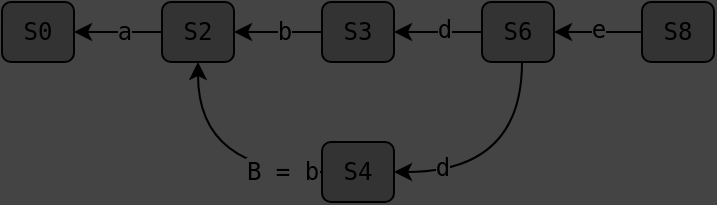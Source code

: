 <mxfile version="25.0.2">
  <diagram name="Page-1" id="PYJ2EbEZMSt3SerLNBYG">
    <mxGraphModel dx="339" dy="344" grid="1" gridSize="10" guides="1" tooltips="1" connect="1" arrows="1" fold="1" page="1" pageScale="1" pageWidth="827" pageHeight="1169" background="#444444" math="0" shadow="0">
      <root>
        <mxCell id="0" />
        <mxCell id="1" parent="0" />
        <mxCell id="hS7_LjZfpNOxfmpkIFcN-1" value="&lt;div style=&quot;&quot;&gt;S0&lt;/div&gt;" style="rounded=1;whiteSpace=wrap;html=1;fontFamily=monospace;align=center;spacing=7;verticalAlign=middle;spacingTop=0;fillColor=#333333;" parent="1" vertex="1">
          <mxGeometry x="10" y="10" width="36" height="30" as="geometry" />
        </mxCell>
        <mxCell id="AJydTl7aPhsoLI8RVH1J-3" style="edgeStyle=orthogonalEdgeStyle;rounded=0;orthogonalLoop=1;jettySize=auto;html=1;fontFamily=monospace;fontSize=12;fontColor=default;labelBackgroundColor=#444444;resizable=0;" parent="1" source="AJydTl7aPhsoLI8RVH1J-2" target="hS7_LjZfpNOxfmpkIFcN-1" edge="1">
          <mxGeometry relative="1" as="geometry" />
        </mxCell>
        <mxCell id="AJydTl7aPhsoLI8RVH1J-4" value="a" style="edgeLabel;html=1;align=center;verticalAlign=middle;resizable=0;points=[];rounded=0;strokeColor=default;spacing=10;fontFamily=monospace;fontSize=12;fontColor=default;labelBackgroundColor=#444444;fillColor=default;gradientColor=none;" parent="AJydTl7aPhsoLI8RVH1J-3" vertex="1" connectable="0">
          <mxGeometry x="-0.136" y="2" relative="1" as="geometry">
            <mxPoint y="-2" as="offset" />
          </mxGeometry>
        </mxCell>
        <mxCell id="AJydTl7aPhsoLI8RVH1J-2" value="&lt;div style=&quot;&quot;&gt;S2&lt;/div&gt;" style="rounded=1;whiteSpace=wrap;html=1;fontFamily=monospace;align=center;spacing=7;verticalAlign=middle;spacingTop=0;fillColor=#333333;strokeColor=default;fontSize=12;fontColor=default;" parent="1" vertex="1">
          <mxGeometry x="90" y="10" width="36" height="30" as="geometry" />
        </mxCell>
        <mxCell id="AJydTl7aPhsoLI8RVH1J-6" style="edgeStyle=orthogonalEdgeStyle;rounded=0;orthogonalLoop=1;jettySize=auto;html=1;fontFamily=monospace;fontSize=12;fontColor=default;labelBackgroundColor=#444444;resizable=0;" parent="1" source="AJydTl7aPhsoLI8RVH1J-5" target="AJydTl7aPhsoLI8RVH1J-2" edge="1">
          <mxGeometry relative="1" as="geometry" />
        </mxCell>
        <mxCell id="AJydTl7aPhsoLI8RVH1J-7" value="b" style="edgeLabel;html=1;align=center;verticalAlign=middle;resizable=0;points=[];rounded=0;strokeColor=default;spacing=10;fontFamily=monospace;fontSize=12;fontColor=default;labelBackgroundColor=#444444;fillColor=default;gradientColor=none;" parent="AJydTl7aPhsoLI8RVH1J-6" vertex="1" connectable="0">
          <mxGeometry x="-0.182" y="2" relative="1" as="geometry">
            <mxPoint x="-1" y="-2" as="offset" />
          </mxGeometry>
        </mxCell>
        <mxCell id="AJydTl7aPhsoLI8RVH1J-5" value="&lt;div style=&quot;&quot;&gt;S3&lt;/div&gt;" style="rounded=1;whiteSpace=wrap;html=1;fontFamily=monospace;align=center;spacing=7;verticalAlign=middle;spacingTop=0;fillColor=#333333;strokeColor=default;fontSize=12;fontColor=default;" parent="1" vertex="1">
          <mxGeometry x="170" y="10" width="36" height="30" as="geometry" />
        </mxCell>
        <mxCell id="AJydTl7aPhsoLI8RVH1J-9" style="edgeStyle=orthogonalEdgeStyle;rounded=0;orthogonalLoop=1;jettySize=auto;html=1;fontFamily=monospace;fontSize=12;fontColor=default;labelBackgroundColor=#444444;resizable=0;curved=1;" parent="1" source="AJydTl7aPhsoLI8RVH1J-8" target="AJydTl7aPhsoLI8RVH1J-2" edge="1">
          <mxGeometry relative="1" as="geometry" />
        </mxCell>
        <mxCell id="AJydTl7aPhsoLI8RVH1J-10" value="B = b" style="edgeLabel;html=1;align=center;verticalAlign=middle;resizable=0;points=[];rounded=0;strokeColor=default;spacingTop=0;spacing=10;fontFamily=monospace;fontSize=12;fontColor=default;fillColor=default;labelBackgroundColor=#444444;gradientColor=none;" parent="AJydTl7aPhsoLI8RVH1J-9" vertex="1" connectable="0">
          <mxGeometry x="-0.197" y="-9" relative="1" as="geometry">
            <mxPoint x="27" y="9" as="offset" />
          </mxGeometry>
        </mxCell>
        <mxCell id="AJydTl7aPhsoLI8RVH1J-8" value="&lt;div style=&quot;&quot;&gt;S4&lt;/div&gt;" style="rounded=1;whiteSpace=wrap;html=1;fontFamily=monospace;align=center;spacing=7;verticalAlign=middle;spacingTop=0;fillColor=#333333;strokeColor=default;fontSize=12;fontColor=default;" parent="1" vertex="1">
          <mxGeometry x="170" y="80" width="36" height="30" as="geometry" />
        </mxCell>
        <mxCell id="AJydTl7aPhsoLI8RVH1J-13" style="edgeStyle=orthogonalEdgeStyle;rounded=0;orthogonalLoop=1;jettySize=auto;html=1;fontFamily=monospace;fontSize=12;fontColor=default;labelBackgroundColor=#444444;resizable=0;" parent="1" source="AJydTl7aPhsoLI8RVH1J-11" target="AJydTl7aPhsoLI8RVH1J-5" edge="1">
          <mxGeometry relative="1" as="geometry" />
        </mxCell>
        <mxCell id="AJydTl7aPhsoLI8RVH1J-16" value="d" style="edgeLabel;html=1;align=center;verticalAlign=middle;resizable=0;points=[];rounded=0;strokeColor=default;spacing=10;fontFamily=monospace;fontSize=12;fontColor=default;labelBackgroundColor=#444444;fillColor=default;gradientColor=none;" parent="AJydTl7aPhsoLI8RVH1J-13" vertex="1" connectable="0">
          <mxGeometry x="-0.227" y="3" relative="1" as="geometry">
            <mxPoint x="-2" y="-4" as="offset" />
          </mxGeometry>
        </mxCell>
        <mxCell id="AJydTl7aPhsoLI8RVH1J-11" value="&lt;div style=&quot;&quot;&gt;S6&lt;/div&gt;" style="rounded=1;whiteSpace=wrap;html=1;fontFamily=monospace;align=center;spacing=7;verticalAlign=middle;spacingTop=0;fillColor=#333333;strokeColor=default;fontSize=12;fontColor=default;" parent="1" vertex="1">
          <mxGeometry x="250" y="10" width="36" height="30" as="geometry" />
        </mxCell>
        <mxCell id="AJydTl7aPhsoLI8RVH1J-15" style="edgeStyle=orthogonalEdgeStyle;rounded=0;orthogonalLoop=1;jettySize=auto;html=1;fontFamily=monospace;fontSize=12;fontColor=default;labelBackgroundColor=#444444;resizable=0;curved=1;" parent="1" source="AJydTl7aPhsoLI8RVH1J-11" target="AJydTl7aPhsoLI8RVH1J-8" edge="1">
          <mxGeometry relative="1" as="geometry">
            <mxPoint x="250" y="95" as="sourcePoint" />
            <Array as="points">
              <mxPoint x="270" y="95" />
            </Array>
          </mxGeometry>
        </mxCell>
        <mxCell id="AJydTl7aPhsoLI8RVH1J-17" value="d" style="edgeLabel;html=1;align=center;verticalAlign=middle;resizable=0;points=[];rounded=0;strokeColor=default;spacing=10;fontFamily=monospace;fontSize=12;fontColor=default;labelBackgroundColor=#444444;fillColor=default;gradientColor=none;" parent="AJydTl7aPhsoLI8RVH1J-15" vertex="1" connectable="0">
          <mxGeometry x="-0.318" y="3" relative="1" as="geometry">
            <mxPoint x="-43" y="12" as="offset" />
          </mxGeometry>
        </mxCell>
        <mxCell id="AJydTl7aPhsoLI8RVH1J-19" style="edgeStyle=orthogonalEdgeStyle;rounded=0;orthogonalLoop=1;jettySize=auto;html=1;fontFamily=monospace;fontSize=12;fontColor=default;labelBackgroundColor=#444444;resizable=0;" parent="1" source="AJydTl7aPhsoLI8RVH1J-18" target="AJydTl7aPhsoLI8RVH1J-11" edge="1">
          <mxGeometry relative="1" as="geometry" />
        </mxCell>
        <mxCell id="AJydTl7aPhsoLI8RVH1J-20" value="e" style="edgeLabel;html=1;align=center;verticalAlign=middle;resizable=0;points=[];rounded=0;strokeColor=default;spacing=10;fontFamily=monospace;fontSize=12;fontColor=default;labelBackgroundColor=#444444;fillColor=default;gradientColor=none;" parent="AJydTl7aPhsoLI8RVH1J-19" vertex="1" connectable="0">
          <mxGeometry y="-1" relative="1" as="geometry">
            <mxPoint as="offset" />
          </mxGeometry>
        </mxCell>
        <mxCell id="AJydTl7aPhsoLI8RVH1J-18" value="&lt;div style=&quot;&quot;&gt;S8&lt;/div&gt;" style="rounded=1;whiteSpace=wrap;html=1;fontFamily=monospace;align=center;spacing=7;verticalAlign=middle;spacingTop=0;fillColor=#333333;strokeColor=default;fontSize=12;fontColor=default;" parent="1" vertex="1">
          <mxGeometry x="330" y="10" width="36" height="30" as="geometry" />
        </mxCell>
      </root>
    </mxGraphModel>
  </diagram>
</mxfile>
